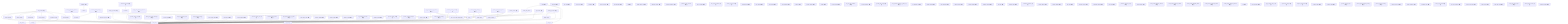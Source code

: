 flowchart TD
    core_king_noctria["king_noctria"] --> core_path_config["path_config"]
    core_king_noctria["king_noctria"] --> strategies_noctus_sentinella["noctus_sentinella"]
    core_king_noctria["king_noctria"] --> veritas_veritas_machina["veritas_machina"]
    core_king_noctria["king_noctria"] --> strategies_levia_tempest["levia_tempest"]
    core_king_noctria["king_noctria"] --> strategies_hermes_cognitor["hermes_cognitor"]
    core_king_noctria["king_noctria"] --> strategies_prometheus_oracle["prometheus_oracle"]
    core_king_noctria["king_noctria"] --> strategies_aurus_singularis["aurus_singularis"]
    core_logger["logger"] --> core_path_config["path_config"]
    core_strategy_evaluator["strategy_evaluator"] --> core_path_config["path_config"]
    core_strategy_optimizer_adjusted["strategy_optimizer_adjusted"] --> core_risk_control["risk_control"]
    core_data_market_data_fetcher["market_data_fetcher"] --> core_logger["logger"]
    execution_generate_order_json["generate_order_json"] --> core_path_config["path_config"]
    execution_simulate_official_strategy["simulate_official_strategy"] --> core_risk_control["risk_control"]
    execution_simulate_official_strategy["simulate_official_strategy"] --> core_path_config["path_config"]
    execution_simulate_official_strategy["simulate_official_strategy"] --> core_logger["logger"]
    hermes_strategy_generator["strategy_generator"] --> core_path_config["path_config"]
    hermes_strategy_generator["strategy_generator"] --> core_logger["logger"]
    noctria_ai_noctria["noctria"] --> core_data_market_data_fetcher["market_data_fetcher"]
    noctria_ai_noctria["noctria"] --> core_meta_ai["meta_ai"]
    noctria_ai_noctria["noctria"] --> core_risk_manager["risk_manager"]
    plan_data_statistics["statistics"] --> plan_data_collector["collector"]
    scripts_apply_best_params_to_kingdom["apply_best_params_to_kingdom"] --> core_path_config["path_config"]
    scripts_apply_best_params_to_kingdom["apply_best_params_to_kingdom"] --> core_logger["logger"]
    scripts_apply_best_params_to_metaai["apply_best_params_to_metaai"] --> core_path_config["path_config"]
    scripts_apply_best_params_to_metaai["apply_best_params_to_metaai"] --> core_meta_ai_env_with_fundamentals["meta_ai_env_with_fundamentals"]
    scripts_apply_best_params_to_metaai["apply_best_params_to_metaai"] --> core_logger["logger"]
    scripts_evaluate_metaai_model["evaluate_metaai_model"] --> core_path_config["path_config"]
    scripts_evaluate_metaai_model["evaluate_metaai_model"] --> core_meta_ai_env_with_fundamentals["meta_ai_env_with_fundamentals"]
    scripts_evaluate_single_strategy["evaluate_single_strategy"] --> core_strategy_evaluator["strategy_evaluator"]
    scripts_evaluate_single_strategy["evaluate_single_strategy"] --> core_path_config["path_config"]
    scripts_evaluate_single_strategy["evaluate_single_strategy"] --> core_market_loader["market_loader"]
    scripts_generate_dummy_logs["generate_dummy_logs"] --> core_path_config["path_config"]
    scripts_github_push_adopted_strategies["github_push_adopted_strategies"] --> core_path_config["path_config"]
    scripts_log_pdca_result["log_pdca_result"] --> core_path_config["path_config"]
    scripts_meta_ai_tensorboard_train["meta_ai_tensorboard_train"] --> core_meta_ai["meta_ai"]
    scripts_meta_ai_tensorboard_train["meta_ai_tensorboard_train"] --> core_path_config["path_config"]
    scripts_optimize_params_with_optuna["optimize_params_with_optuna"] --> core_path_config["path_config"]
    scripts_optimize_params_with_optuna["optimize_params_with_optuna"] --> core_meta_ai_env_with_fundamentals["meta_ai_env_with_fundamentals"]
    scripts_optimize_params_with_optuna["optimize_params_with_optuna"] --> core_logger["logger"]
    scripts_push_generated_strategy["push_generated_strategy"] --> core_path_config["path_config"]
    scripts_recheck_runner["recheck_runner"] --> core_strategy_evaluator["strategy_evaluator"]
    strategies_aurus_singularis["aurus_singularis"] --> core_path_config["path_config"]
    strategies_hermes_cognitor["hermes_cognitor"] --> core_path_config["path_config"]
    strategies_noctus_sentinella["noctus_sentinella"] --> core_risk_manager["risk_manager"]
    strategies_prometheus_oracle["prometheus_oracle"] --> core_data_loader["data_loader"]
    strategies_prometheus_oracle["prometheus_oracle"] --> core_path_config["path_config"]
    strategies_prometheus_oracle["prometheus_oracle"] --> core_settings["settings"]
    strategies_reinforcement_reinforcement_learning["reinforcement_learning"] --> core_NoctriaEnv["NoctriaEnv"]
    tools_apply_refactor_plan["apply_refactor_plan"] --> core_path_config["path_config"]
    tools_export_all_logs["export_all_logs"] --> core_path_config["path_config"]
    tools_fix_path_violations["fix_path_violations"] --> core_path_config["path_config"]
    tools_generate_refactor_plan["generate_refactor_plan"] --> core_path_config["path_config"]
    tools_git_handler["git_handler"] --> core_path_config["path_config"]
    tools_git_handler["git_handler"] --> core_logger["logger"]
    tools_hardcoded_path_replacer["hardcoded_path_replacer"] --> core_path_config["path_config"]
    tools_push_official_strategy_to_github["push_official_strategy_to_github"] --> core_path_config["path_config"]
    tools_scan_refactor_plan["scan_refactor_plan"] --> core_path_config["path_config"]
    tools_strategy_classifier["strategy_classifier"] --> core_path_config["path_config"]
    tools_structure_auditor["structure_auditor"] --> core_path_config["path_config"]
    tools_structure_refactor["structure_refactor"] --> core_path_config["path_config"]
    tools_tag_summary_generator["tag_summary_generator"] --> core_path_config["path_config"]
    veritas_evaluate_veritas["evaluate_veritas"] --> core_path_config["path_config"]
    veritas_generate_strategy_file["generate_strategy_file"] --> core_path_config["path_config"]
    veritas_promote_accepted_strategies["promote_accepted_strategies"] --> core_path_config["path_config"]
    veritas_record_act_log["record_act_log"] --> core_path_config["path_config"]
    veritas_strategy_generator["strategy_generator"] --> veritas_models_ml_model_simple_model["simple_model"]
    veritas_strategy_generator["strategy_generator"] --> core_path_config["path_config"]
    veritas_strategy_generator["strategy_generator"] --> core_logger["logger"]
    veritas_veritas_generate_strategy["veritas_generate_strategy"] --> core_path_config["path_config"]
    veritas_veritas_machina["veritas_machina"] --> core_path_config["path_config"]
    core_dag_trigger["dag_trigger (孤立)"]:::isolated
    core_env_config["env_config (孤立)"]:::isolated
    core_king_noctria["king_noctria (孤立)"]:::isolated
    core_meta_ai_env["meta_ai_env (孤立)"]:::isolated
    core_noctriaenv["noctriaenv (孤立)"]:::isolated
    core_pdca_log_parser["pdca_log_parser (孤立)"]:::isolated
    core_strategy_optimizer_adjusted["strategy_optimizer_adjusted (孤立)"]:::isolated
    core_task_scheduler["task_scheduler (孤立)"]:::isolated
    core_utils["utils (孤立)"]:::isolated
    core_veritas_trigger_api["veritas_trigger_api (孤立)"]:::isolated
    execution_challenge_monitor["challenge_monitor (孤立)"]:::isolated
    execution_execution_manager["execution_manager (孤立)"]:::isolated
    execution_generate_order_json["generate_order_json (孤立)"]:::isolated
    execution_optimized_order_execution["optimized_order_execution (孤立)"]:::isolated
    execution_order_execution["order_execution (孤立)"]:::isolated
    execution_save_model_metadata["save_model_metadata (孤立)"]:::isolated
    execution_simulate_official_strategy["simulate_official_strategy (孤立)"]:::isolated
    execution_switch_to_best_model["switch_to_best_model (孤立)"]:::isolated
    execution_tensorflow_task["tensorflow_task (孤立)"]:::isolated
    execution_trade_analysis["trade_analysis (孤立)"]:::isolated
    execution_trade_monitor["trade_monitor (孤立)"]:::isolated
    execution_trade_simulator["trade_simulator (孤立)"]:::isolated
    hermes_strategy_generator["strategy_generator (孤立)"]:::isolated
    noctria_ai_noctria["noctria (孤立)"]:::isolated
    plan_data_analyzer["analyzer (孤立)"]:::isolated
    plan_data_anomaly_detector["anomaly_detector (孤立)"]:::isolated
    plan_data_features["features (孤立)"]:::isolated
    plan_data_llm_plan_prompt["llm_plan_prompt (孤立)"]:::isolated
    plan_data_run_pdca_plan_workflow["run_pdca_plan_workflow (孤立)"]:::isolated
    plan_data_statistics["statistics (孤立)"]:::isolated
    plan_data_test_plan_analyzer["test_plan_analyzer (孤立)"]:::isolated
    scripts_apply_best_params_to_kingdom["apply_best_params_to_kingdom (孤立)"]:::isolated
    scripts_apply_best_params_to_metaai["apply_best_params_to_metaai (孤立)"]:::isolated
    scripts_evaluate_metaai_model["evaluate_metaai_model (孤立)"]:::isolated
    scripts_evaluate_single_strategy["evaluate_single_strategy (孤立)"]:::isolated
    scripts_generate_dummy_logs["generate_dummy_logs (孤立)"]:::isolated
    scripts_generate_path_mapping["generate_path_mapping (孤立)"]:::isolated
    scripts_github_push_adopted_strategies["github_push_adopted_strategies (孤立)"]:::isolated
    scripts_log_pdca_result["log_pdca_result (孤立)"]:::isolated
    scripts_meta_ai_tensorboard_train["meta_ai_tensorboard_train (孤立)"]:::isolated
    scripts_optimize_params_with_optuna["optimize_params_with_optuna (孤立)"]:::isolated
    scripts_push_generated_strategy["push_generated_strategy (孤立)"]:::isolated
    scripts_push_generated_strategy_to_github_dag["push_generated_strategy_to_github_dag (孤立)"]:::isolated
    scripts_recheck_runner["recheck_runner (孤立)"]:::isolated
    scripts_tag_adoption_log["tag_adoption_log (孤立)"]:::isolated
    strategies_adaptive_trading["adaptive_trading (孤立)"]:::isolated
    strategies_auto_adjustment["auto_adjustment (孤立)"]:::isolated
    strategies_market_analysis["market_analysis (孤立)"]:::isolated
    strategies_portfolio_optimizer["portfolio_optimizer (孤立)"]:::isolated
    strategies_quantum_prediction["quantum_prediction (孤立)"]:::isolated
    strategies_self_play["self_play (孤立)"]:::isolated
    strategies_strategy_runner["strategy_runner (孤立)"]:::isolated
    strategies_evolutionary_evolutionary_algorithm["evolutionary_algorithm (孤立)"]:::isolated
    strategies_official_sample_strategy["sample_strategy (孤立)"]:::isolated
    strategies_portfolio_portfolio_optimizer["portfolio_optimizer (孤立)"]:::isolated
    strategies_reinforcement_dqn_agent["dqn_agent (孤立)"]:::isolated
    strategies_reinforcement_experience_replay["experience_replay (孤立)"]:::isolated
    strategies_reinforcement_exploration_strategy["exploration_strategy (孤立)"]:::isolated
    strategies_reinforcement_huber_loss["huber_loss (孤立)"]:::isolated
    strategies_reinforcement_prioritized_experience_replay["prioritized_experience_replay (孤立)"]:::isolated
    strategies_reinforcement_reinforcement_learning["reinforcement_learning (孤立)"]:::isolated
    strategies_reinforcement_target_network["target_network (孤立)"]:::isolated
    strategies_veritas_generated_veritas_default_20250727_105549["veritas_default_20250727_105549 (孤立)"]:::isolated
    strategies_veritas_generated_veritas_default_20250727_135858["veritas_default_20250727_135858 (孤立)"]:::isolated
    strategies_veritas_generated_veritas_default_20250803_194802["veritas_default_20250803_194802 (孤立)"]:::isolated
    strategies_veritas_generated_veritas_strategy_20250705_105551["veritas_strategy_20250705_105551 (孤立)"]:::isolated
    strategies_veritas_generated_veritas_strategy_20250705_110439["veritas_strategy_20250705_110439 (孤立)"]:::isolated
    strategies_veritas_generated_xxx["xxx (孤立)"]:::isolated
    tools_apply_path_fixes["apply_path_fixes (孤立)"]:::isolated
    tools_apply_refactor_plan["apply_refactor_plan (孤立)"]:::isolated
    tools_apply_refactor_plan_v2["apply_refactor_plan_v2 (孤立)"]:::isolated
    tools_dependency_analyzer["dependency_analyzer (孤立)"]:::isolated
    tools_diagnose_dependencies["diagnose_dependencies (孤立)"]:::isolated
    tools_export_all_logs["export_all_logs (孤立)"]:::isolated
    tools_fix_import_paths["fix_import_paths (孤立)"]:::isolated
    tools_fix_logger_usage["fix_logger_usage (孤立)"]:::isolated
    tools_fix_path_violations["fix_path_violations (孤立)"]:::isolated
    tools_generate_cleanup_script["generate_cleanup_script (孤立)"]:::isolated
    tools_generate_github_template_summary["generate_github_template_summary (孤立)"]:::isolated
    tools_generate_readme_summary["generate_readme_summary (孤立)"]:::isolated
    tools_generate_refactor_plan["generate_refactor_plan (孤立)"]:::isolated
    tools_generate_routes_init["generate_routes_init (孤立)"]:::isolated
    tools_git_handler["git_handler (孤立)"]:::isolated
    tools_hardcoded_path_replacer["hardcoded_path_replacer (孤立)"]:::isolated
    tools_push_official_strategy_to_github["push_official_strategy_to_github (孤立)"]:::isolated
    tools_refactor_manager["refactor_manager (孤立)"]:::isolated
    tools_reorganize_docs["reorganize_docs (孤立)"]:::isolated
    tools_resolve_merge_conflicts["resolve_merge_conflicts (孤立)"]:::isolated
    tools_save_tree_snapshot["save_tree_snapshot (孤立)"]:::isolated
    tools_scan_and_fix_paths["scan_and_fix_paths (孤立)"]:::isolated
    tools_scan_refactor_plan["scan_refactor_plan (孤立)"]:::isolated
    tools_strategy_classifier["strategy_classifier (孤立)"]:::isolated
    tools_structure_auditor["structure_auditor (孤立)"]:::isolated
    tools_structure_refactor["structure_refactor (孤立)"]:::isolated
    tools_tag_summary_generator["tag_summary_generator (孤立)"]:::isolated
    tools_verify_imports["verify_imports (孤立)"]:::isolated
    tools_verify_path_config["verify_path_config (孤立)"]:::isolated
    tools_verify_path_config_usage["verify_path_config_usage (孤立)"]:::isolated
    veritas_evaluate_veritas["evaluate_veritas (孤立)"]:::isolated
    veritas_generate_strategy_file["generate_strategy_file (孤立)"]:::isolated
    veritas_promote_accepted_strategies["promote_accepted_strategies (孤立)"]:::isolated
    veritas_record_act_log["record_act_log (孤立)"]:::isolated
    veritas_strategy_generator["strategy_generator (孤立)"]:::isolated
    veritas_veritas_airflow_executor["veritas_airflow_executor (孤立)"]:::isolated
    veritas_veritas_generate_strategy["veritas_generate_strategy (孤立)"]:::isolated
    veritas_generate_templates_strategy_template["strategy_template (孤立)"]:::isolated